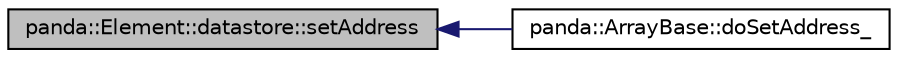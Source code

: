digraph G
{
  edge [fontname="Helvetica",fontsize="10",labelfontname="Helvetica",labelfontsize="10"];
  node [fontname="Helvetica",fontsize="10",shape=record];
  rankdir=LR;
  Node1 [label="panda::Element::datastore::setAddress",height=0.2,width=0.4,color="black", fillcolor="grey75", style="filled" fontcolor="black"];
  Node1 -> Node2 [dir=back,color="midnightblue",fontsize="10",style="solid"];
  Node2 [label="panda::ArrayBase::doSetAddress_",height=0.2,width=0.4,color="black", fillcolor="white", style="filled",URL="$classpanda_1_1ArrayBase.html#a1ddaf0aff0dd758a0c4d99d0422db5b0"];
}
